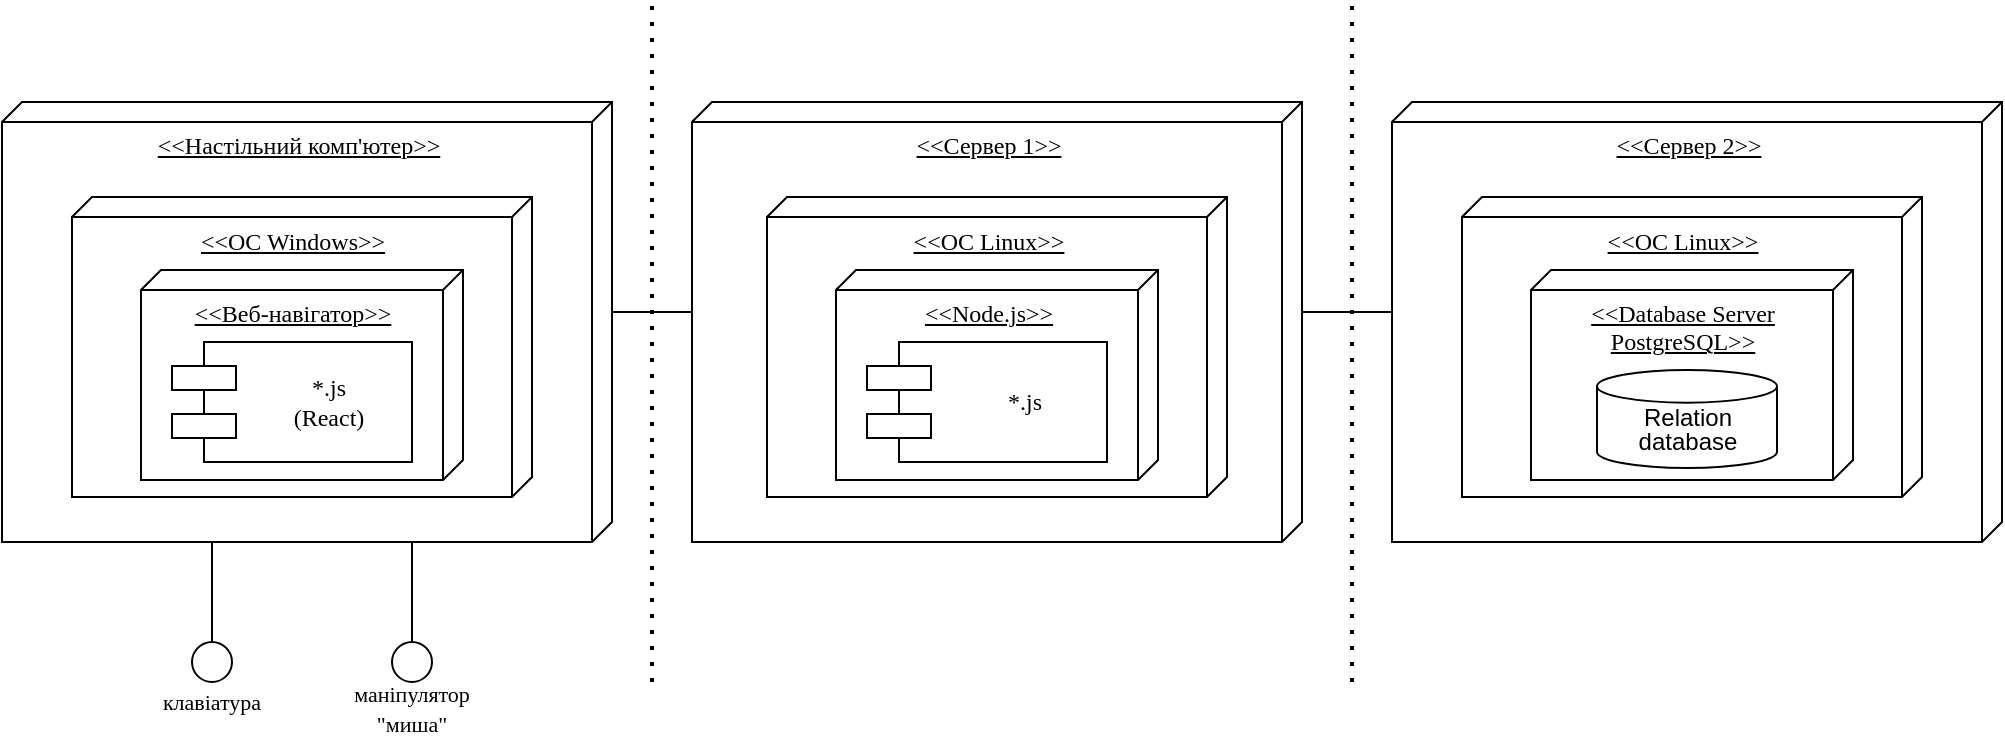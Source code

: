 <mxfile version="20.3.7" type="device"><diagram name="Page-1" id="5f0bae14-7c28-e335-631c-24af17079c00"><mxGraphModel dx="1248" dy="724" grid="1" gridSize="10" guides="1" tooltips="1" connect="1" arrows="1" fold="1" page="1" pageScale="1" pageWidth="1100" pageHeight="850" background="none" math="0" shadow="0"><root><mxCell id="0"/><mxCell id="1" parent="0"/><mxCell id="7ga83RhBxDz9-WDQBsmV-25" style="edgeStyle=orthogonalEdgeStyle;rounded=0;orthogonalLoop=1;jettySize=auto;html=1;exitX=0;exitY=0;exitDx=105;exitDy=0;exitPerimeter=0;entryX=0;entryY=0;entryDx=115;entryDy=305;entryPerimeter=0;fontSize=11;endArrow=none;endFill=0;" edge="1" parent="1" source="39150e848f15840c-1" target="7ga83RhBxDz9-WDQBsmV-7"><mxGeometry relative="1" as="geometry"><Array as="points"><mxPoint x="360" y="175"/></Array></mxGeometry></mxCell><mxCell id="39150e848f15840c-1" value="&amp;lt;&amp;lt;Настільний комп'ютер&amp;gt;&amp;gt;" style="verticalAlign=top;align=center;spacingTop=8;spacingLeft=2;spacingRight=12;shape=cube;size=10;direction=south;fontStyle=4;html=1;rounded=0;shadow=0;comic=0;labelBackgroundColor=none;strokeWidth=1;fontFamily=Verdana;fontSize=12" parent="1" vertex="1"><mxGeometry x="15" y="70" width="305" height="220" as="geometry"/></mxCell><mxCell id="39150e848f15840c-3" value="&amp;lt;&amp;lt;OC Windows&amp;gt;&amp;gt;" style="verticalAlign=top;align=center;spacingTop=8;spacingLeft=2;spacingRight=12;shape=cube;size=10;direction=south;fontStyle=4;html=1;rounded=0;shadow=0;comic=0;labelBackgroundColor=none;strokeWidth=1;fontFamily=Verdana;fontSize=12" parent="1" vertex="1"><mxGeometry x="50" y="117.5" width="230" height="150" as="geometry"/></mxCell><mxCell id="7ga83RhBxDz9-WDQBsmV-23" style="edgeStyle=orthogonalEdgeStyle;rounded=0;orthogonalLoop=1;jettySize=auto;html=1;exitX=0.5;exitY=0;exitDx=0;exitDy=0;entryX=0;entryY=0;entryDx=220;entryDy=157.5;entryPerimeter=0;endArrow=none;endFill=0;" edge="1" parent="1" source="39150e848f15840c-9" target="39150e848f15840c-1"><mxGeometry relative="1" as="geometry"><Array as="points"><mxPoint x="120" y="290"/></Array></mxGeometry></mxCell><mxCell id="39150e848f15840c-9" value="&lt;font style=&quot;font-size: 11px;&quot;&gt;клавіатура&lt;/font&gt;" style="ellipse;whiteSpace=wrap;html=1;rounded=0;shadow=0;comic=0;labelBackgroundColor=none;strokeWidth=1;fontFamily=Verdana;fontSize=12;align=center;spacingTop=40;" parent="1" vertex="1"><mxGeometry x="110" y="340" width="20" height="20" as="geometry"/></mxCell><mxCell id="7ga83RhBxDz9-WDQBsmV-26" style="edgeStyle=orthogonalEdgeStyle;rounded=0;orthogonalLoop=1;jettySize=auto;html=1;exitX=0;exitY=0;exitDx=105;exitDy=0;exitPerimeter=0;entryX=0;entryY=0;entryDx=115;entryDy=305;entryPerimeter=0;fontSize=11;endArrow=none;endFill=0;" edge="1" parent="1" source="7ga83RhBxDz9-WDQBsmV-7" target="7ga83RhBxDz9-WDQBsmV-9"><mxGeometry relative="1" as="geometry"><Array as="points"><mxPoint x="710" y="175"/></Array></mxGeometry></mxCell><mxCell id="7ga83RhBxDz9-WDQBsmV-7" value="&lt;span style=&quot;&quot;&gt;&amp;lt;&amp;lt;Сервер 1&amp;gt;&amp;gt;&lt;/span&gt;" style="verticalAlign=top;align=center;spacingTop=8;spacingLeft=2;spacingRight=12;shape=cube;size=10;direction=south;fontStyle=4;html=1;rounded=0;shadow=0;comic=0;labelBackgroundColor=none;strokeWidth=1;fontFamily=Verdana;fontSize=12" vertex="1" parent="1"><mxGeometry x="360" y="70" width="305" height="220" as="geometry"/></mxCell><mxCell id="7ga83RhBxDz9-WDQBsmV-9" value="&amp;lt;&amp;lt;Сервер 2&amp;gt;&amp;gt;" style="verticalAlign=top;align=center;spacingTop=8;spacingLeft=2;spacingRight=12;shape=cube;size=10;direction=south;fontStyle=4;html=1;rounded=0;shadow=0;comic=0;labelBackgroundColor=none;strokeWidth=1;fontFamily=Verdana;fontSize=12" vertex="1" parent="1"><mxGeometry x="710" y="70" width="305" height="220" as="geometry"/></mxCell><mxCell id="7ga83RhBxDz9-WDQBsmV-10" value="&amp;lt;&amp;lt;OC Linux&amp;gt;&amp;gt;" style="verticalAlign=top;align=center;spacingTop=8;spacingLeft=2;spacingRight=12;shape=cube;size=10;direction=south;fontStyle=4;html=1;rounded=0;shadow=0;comic=0;labelBackgroundColor=none;strokeWidth=1;fontFamily=Verdana;fontSize=12" vertex="1" parent="1"><mxGeometry x="745" y="117.5" width="230" height="150" as="geometry"/></mxCell><mxCell id="7ga83RhBxDz9-WDQBsmV-12" value="&lt;span style=&quot;text-align: left;&quot;&gt;&amp;lt;&amp;lt;Веб-навігатор&amp;gt;&amp;gt;&lt;/span&gt;" style="verticalAlign=top;align=center;spacingTop=8;spacingLeft=2;spacingRight=12;shape=cube;size=10;direction=south;fontStyle=4;html=1;rounded=0;shadow=0;comic=0;labelBackgroundColor=none;strokeWidth=1;fontFamily=Verdana;fontSize=12" vertex="1" parent="1"><mxGeometry x="84.5" y="154" width="161" height="105" as="geometry"/></mxCell><mxCell id="39150e848f15840c-7" value="*.js&lt;br&gt;(React)" style="shape=component;align=center;spacingLeft=36;rounded=0;shadow=0;comic=0;labelBackgroundColor=none;strokeWidth=1;fontFamily=Verdana;fontSize=12;html=1;" parent="1" vertex="1"><mxGeometry x="100" y="190" width="120" height="60" as="geometry"/></mxCell><mxCell id="7ga83RhBxDz9-WDQBsmV-14" value="&lt;span style=&quot;text-align: left;&quot;&gt;&amp;lt;&amp;lt;Database Server&lt;br&gt;PostgreSQL&amp;gt;&amp;gt;&lt;/span&gt;" style="verticalAlign=top;align=center;spacingTop=8;spacingLeft=2;spacingRight=12;shape=cube;size=10;direction=south;fontStyle=4;html=1;rounded=0;shadow=0;comic=0;labelBackgroundColor=none;strokeWidth=1;fontFamily=Verdana;fontSize=12" vertex="1" parent="1"><mxGeometry x="779.5" y="154" width="161" height="105" as="geometry"/></mxCell><mxCell id="7ga83RhBxDz9-WDQBsmV-15" value="&lt;p style=&quot;line-height: 1;&quot;&gt;Relation database&lt;/p&gt;" style="strokeWidth=1;html=1;shape=mxgraph.flowchart.database;whiteSpace=wrap;spacingTop=9;" vertex="1" parent="1"><mxGeometry x="812.5" y="204" width="90" height="49" as="geometry"/></mxCell><mxCell id="7ga83RhBxDz9-WDQBsmV-16" value="&amp;lt;&amp;lt;OC Linux&amp;gt;&amp;gt;" style="verticalAlign=top;align=center;spacingTop=8;spacingLeft=2;spacingRight=12;shape=cube;size=10;direction=south;fontStyle=4;html=1;rounded=0;shadow=0;comic=0;labelBackgroundColor=none;strokeWidth=1;fontFamily=Verdana;fontSize=12" vertex="1" parent="1"><mxGeometry x="397.5" y="117.5" width="230" height="150" as="geometry"/></mxCell><mxCell id="7ga83RhBxDz9-WDQBsmV-18" value="&lt;span style=&quot;text-align: left;&quot;&gt;&amp;lt;&amp;lt;Node.js&amp;gt;&amp;gt;&lt;/span&gt;" style="verticalAlign=top;align=center;spacingTop=8;spacingLeft=2;spacingRight=12;shape=cube;size=10;direction=south;fontStyle=4;html=1;rounded=0;shadow=0;comic=0;labelBackgroundColor=none;strokeWidth=1;fontFamily=Verdana;fontSize=12" vertex="1" parent="1"><mxGeometry x="432" y="154" width="161" height="105" as="geometry"/></mxCell><mxCell id="7ga83RhBxDz9-WDQBsmV-19" value="*.js" style="shape=component;align=center;spacingLeft=36;rounded=0;shadow=0;comic=0;labelBackgroundColor=none;strokeWidth=1;fontFamily=Verdana;fontSize=12;html=1;" vertex="1" parent="1"><mxGeometry x="447.5" y="190" width="120" height="60" as="geometry"/></mxCell><mxCell id="7ga83RhBxDz9-WDQBsmV-24" style="edgeStyle=orthogonalEdgeStyle;rounded=0;orthogonalLoop=1;jettySize=auto;html=1;exitX=0.5;exitY=0;exitDx=0;exitDy=0;entryX=0;entryY=0;entryDx=220;entryDy=157.5;entryPerimeter=0;endArrow=none;endFill=0;" edge="1" parent="1" source="7ga83RhBxDz9-WDQBsmV-21" target="39150e848f15840c-1"><mxGeometry relative="1" as="geometry"><Array as="points"><mxPoint x="220" y="290"/></Array></mxGeometry></mxCell><mxCell id="7ga83RhBxDz9-WDQBsmV-21" value="&lt;font style=&quot;font-size: 11px;&quot;&gt;маніпулятор &quot;миша&quot;&lt;/font&gt;" style="ellipse;whiteSpace=wrap;html=1;rounded=0;shadow=0;comic=0;labelBackgroundColor=none;strokeWidth=1;fontFamily=Verdana;fontSize=12;align=center;spacingTop=45;" vertex="1" parent="1"><mxGeometry x="210" y="340" width="20" height="20" as="geometry"/></mxCell><mxCell id="7ga83RhBxDz9-WDQBsmV-27" value="" style="endArrow=none;dashed=1;html=1;dashPattern=1 3;strokeWidth=2;rounded=0;fontSize=11;" edge="1" parent="1"><mxGeometry width="50" height="50" relative="1" as="geometry"><mxPoint x="340" y="360" as="sourcePoint"/><mxPoint x="340" y="20" as="targetPoint"/><Array as="points"><mxPoint x="340" y="210"/></Array></mxGeometry></mxCell><mxCell id="7ga83RhBxDz9-WDQBsmV-28" value="" style="endArrow=none;dashed=1;html=1;dashPattern=1 3;strokeWidth=2;rounded=0;fontSize=11;" edge="1" parent="1"><mxGeometry width="50" height="50" relative="1" as="geometry"><mxPoint x="690" y="360" as="sourcePoint"/><mxPoint x="690" y="20" as="targetPoint"/><Array as="points"><mxPoint x="690" y="210"/></Array></mxGeometry></mxCell></root></mxGraphModel></diagram></mxfile>